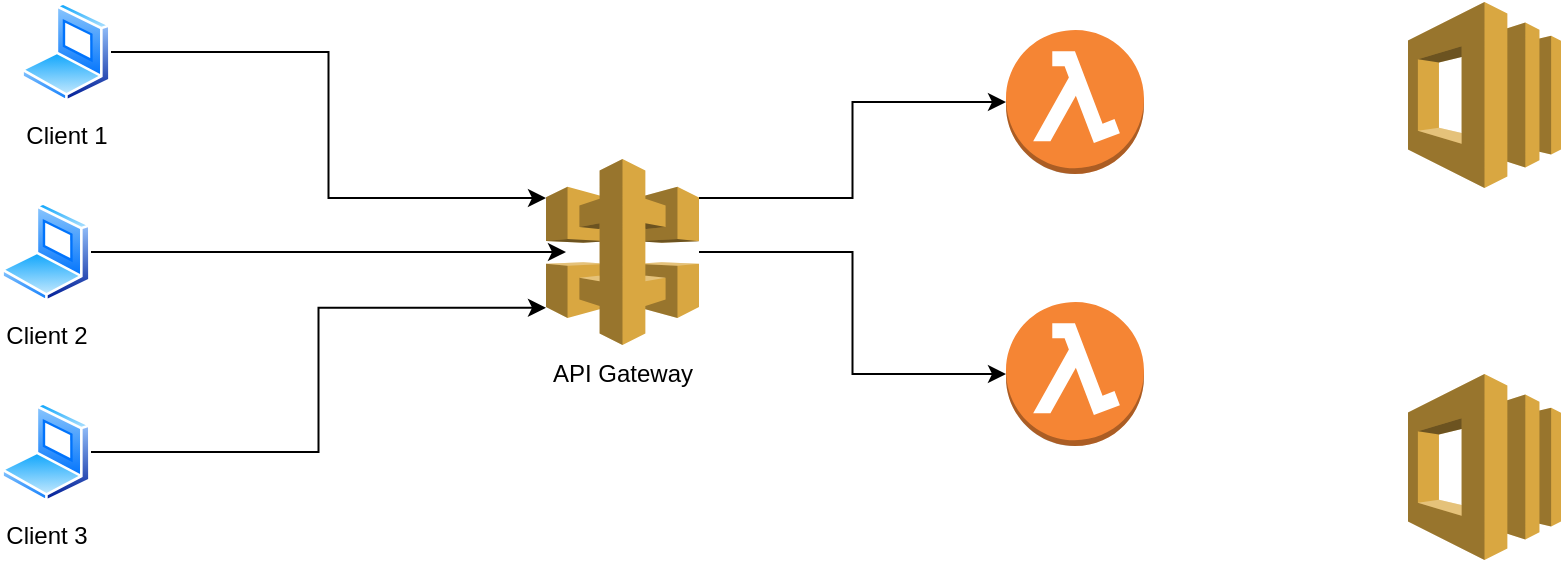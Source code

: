 <mxfile version="10.6.7" type="github"><diagram id="ok1PpS4NqvT2vrjFQUQ9" name="Page-1"><mxGraphModel dx="778" dy="521" grid="1" gridSize="10" guides="1" tooltips="1" connect="1" arrows="1" fold="1" page="1" pageScale="1" pageWidth="850" pageHeight="1100" math="0" shadow="0"><root><mxCell id="0"/><mxCell id="1" parent="0"/><mxCell id="gVS76kyMFPUG7e8Scjq2-3" style="edgeStyle=orthogonalEdgeStyle;rounded=0;orthogonalLoop=1;jettySize=auto;html=1;entryX=0;entryY=0.8;entryDx=0;entryDy=0;entryPerimeter=0;" edge="1" parent="1" source="gVS76kyMFPUG7e8Scjq2-1" target="gVS76kyMFPUG7e8Scjq2-2"><mxGeometry relative="1" as="geometry"/></mxCell><mxCell id="gVS76kyMFPUG7e8Scjq2-1" value="Client 3" style="aspect=fixed;perimeter=ellipsePerimeter;html=1;align=center;shadow=0;dashed=0;spacingTop=3;image;image=img/lib/active_directory/laptop_client.svg;" vertex="1" parent="1"><mxGeometry x="107.5" y="250" width="45" height="50" as="geometry"/></mxCell><mxCell id="gVS76kyMFPUG7e8Scjq2-13" style="edgeStyle=orthogonalEdgeStyle;rounded=0;orthogonalLoop=1;jettySize=auto;html=1;exitX=1;exitY=0.21;exitDx=0;exitDy=0;exitPerimeter=0;entryX=0;entryY=0.5;entryDx=0;entryDy=0;entryPerimeter=0;" edge="1" parent="1" source="gVS76kyMFPUG7e8Scjq2-2" target="gVS76kyMFPUG7e8Scjq2-9"><mxGeometry relative="1" as="geometry"><mxPoint x="560" y="60" as="targetPoint"/></mxGeometry></mxCell><mxCell id="gVS76kyMFPUG7e8Scjq2-14" style="edgeStyle=orthogonalEdgeStyle;rounded=0;orthogonalLoop=1;jettySize=auto;html=1;entryX=0;entryY=0.5;entryDx=0;entryDy=0;entryPerimeter=0;" edge="1" parent="1" source="gVS76kyMFPUG7e8Scjq2-2" target="gVS76kyMFPUG7e8Scjq2-11"><mxGeometry relative="1" as="geometry"/></mxCell><mxCell id="gVS76kyMFPUG7e8Scjq2-2" value="API Gateway" style="outlineConnect=0;dashed=0;verticalLabelPosition=bottom;verticalAlign=top;align=center;html=1;shape=mxgraph.aws3.api_gateway;fillColor=#D9A741;gradientColor=none;" vertex="1" parent="1"><mxGeometry x="380" y="128.5" width="76.5" height="93" as="geometry"/></mxCell><mxCell id="gVS76kyMFPUG7e8Scjq2-7" style="edgeStyle=orthogonalEdgeStyle;rounded=0;orthogonalLoop=1;jettySize=auto;html=1;" edge="1" parent="1" source="gVS76kyMFPUG7e8Scjq2-5"><mxGeometry relative="1" as="geometry"><mxPoint x="390" y="175" as="targetPoint"/></mxGeometry></mxCell><mxCell id="gVS76kyMFPUG7e8Scjq2-5" value="Client 2" style="aspect=fixed;perimeter=ellipsePerimeter;html=1;align=center;shadow=0;dashed=0;spacingTop=3;image;image=img/lib/active_directory/laptop_client.svg;" vertex="1" parent="1"><mxGeometry x="107.5" y="150" width="45" height="50" as="geometry"/></mxCell><mxCell id="gVS76kyMFPUG7e8Scjq2-8" style="edgeStyle=orthogonalEdgeStyle;rounded=0;orthogonalLoop=1;jettySize=auto;html=1;entryX=0;entryY=0.21;entryDx=0;entryDy=0;entryPerimeter=0;" edge="1" parent="1" source="gVS76kyMFPUG7e8Scjq2-6" target="gVS76kyMFPUG7e8Scjq2-2"><mxGeometry relative="1" as="geometry"/></mxCell><mxCell id="gVS76kyMFPUG7e8Scjq2-6" value="Client 1" style="aspect=fixed;perimeter=ellipsePerimeter;html=1;align=center;shadow=0;dashed=0;spacingTop=3;image;image=img/lib/active_directory/laptop_client.svg;" vertex="1" parent="1"><mxGeometry x="117.5" y="50" width="45" height="50" as="geometry"/></mxCell><mxCell id="gVS76kyMFPUG7e8Scjq2-9" value="" style="outlineConnect=0;dashed=0;verticalLabelPosition=bottom;verticalAlign=top;align=center;html=1;shape=mxgraph.aws3.lambda_function;fillColor=#F58534;gradientColor=none;" vertex="1" parent="1"><mxGeometry x="610" y="64" width="69" height="72" as="geometry"/></mxCell><mxCell id="gVS76kyMFPUG7e8Scjq2-11" value="" style="outlineConnect=0;dashed=0;verticalLabelPosition=bottom;verticalAlign=top;align=center;html=1;shape=mxgraph.aws3.lambda_function;fillColor=#F58534;gradientColor=none;" vertex="1" parent="1"><mxGeometry x="610" y="200" width="69" height="72" as="geometry"/></mxCell><mxCell id="gVS76kyMFPUG7e8Scjq2-15" value="" style="outlineConnect=0;dashed=0;verticalLabelPosition=bottom;verticalAlign=top;align=center;html=1;shape=mxgraph.aws3.swf;fillColor=#D9A741;gradientColor=none;" vertex="1" parent="1"><mxGeometry x="811" y="50" width="76.5" height="93" as="geometry"/></mxCell><mxCell id="gVS76kyMFPUG7e8Scjq2-16" value="" style="outlineConnect=0;dashed=0;verticalLabelPosition=bottom;verticalAlign=top;align=center;html=1;shape=mxgraph.aws3.swf;fillColor=#D9A741;gradientColor=none;" vertex="1" parent="1"><mxGeometry x="811" y="236" width="76.5" height="93" as="geometry"/></mxCell></root></mxGraphModel></diagram></mxfile>